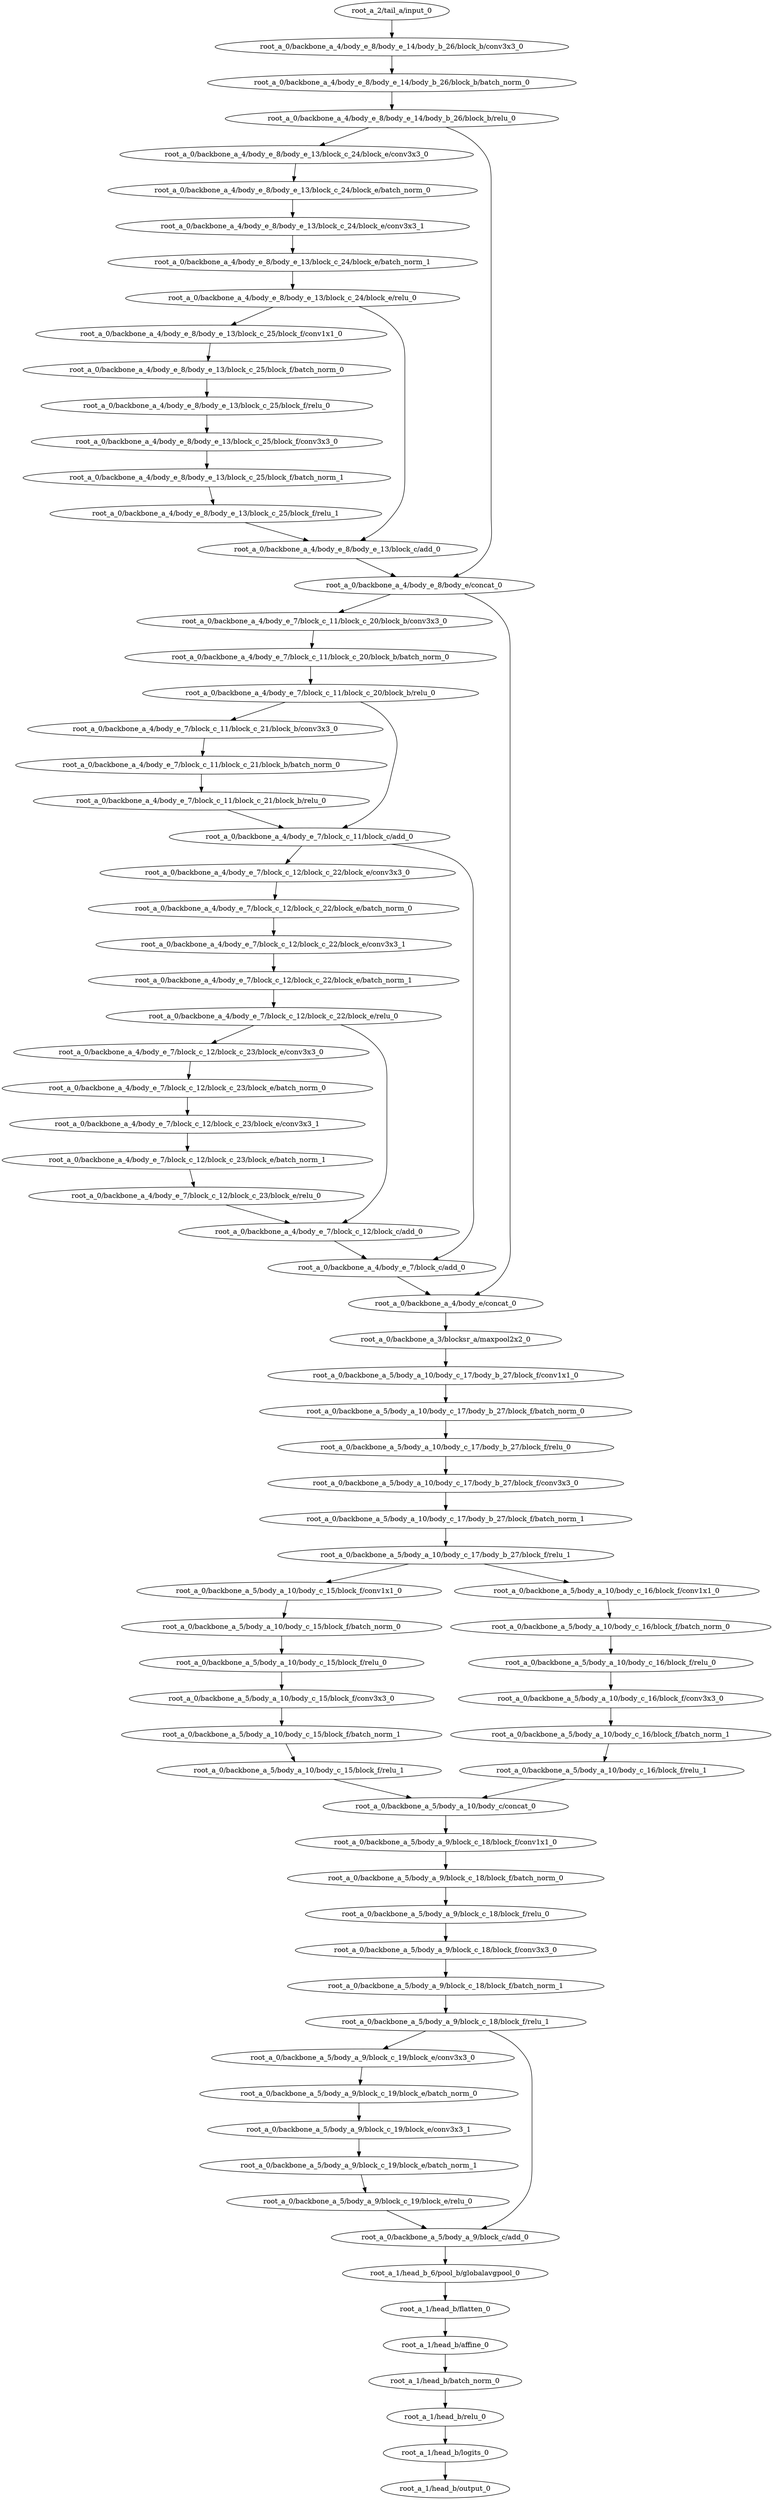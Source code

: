 digraph root_a {
	"root_a_2/tail_a/input_0"
	"root_a_0/backbone_a_4/body_e_8/body_e_14/body_b_26/block_b/conv3x3_0"
	"root_a_0/backbone_a_4/body_e_8/body_e_14/body_b_26/block_b/batch_norm_0"
	"root_a_0/backbone_a_4/body_e_8/body_e_14/body_b_26/block_b/relu_0"
	"root_a_0/backbone_a_4/body_e_8/body_e_13/block_c_24/block_e/conv3x3_0"
	"root_a_0/backbone_a_4/body_e_8/body_e_13/block_c_24/block_e/batch_norm_0"
	"root_a_0/backbone_a_4/body_e_8/body_e_13/block_c_24/block_e/conv3x3_1"
	"root_a_0/backbone_a_4/body_e_8/body_e_13/block_c_24/block_e/batch_norm_1"
	"root_a_0/backbone_a_4/body_e_8/body_e_13/block_c_24/block_e/relu_0"
	"root_a_0/backbone_a_4/body_e_8/body_e_13/block_c_25/block_f/conv1x1_0"
	"root_a_0/backbone_a_4/body_e_8/body_e_13/block_c_25/block_f/batch_norm_0"
	"root_a_0/backbone_a_4/body_e_8/body_e_13/block_c_25/block_f/relu_0"
	"root_a_0/backbone_a_4/body_e_8/body_e_13/block_c_25/block_f/conv3x3_0"
	"root_a_0/backbone_a_4/body_e_8/body_e_13/block_c_25/block_f/batch_norm_1"
	"root_a_0/backbone_a_4/body_e_8/body_e_13/block_c_25/block_f/relu_1"
	"root_a_0/backbone_a_4/body_e_8/body_e_13/block_c/add_0"
	"root_a_0/backbone_a_4/body_e_8/body_e/concat_0"
	"root_a_0/backbone_a_4/body_e_7/block_c_11/block_c_20/block_b/conv3x3_0"
	"root_a_0/backbone_a_4/body_e_7/block_c_11/block_c_20/block_b/batch_norm_0"
	"root_a_0/backbone_a_4/body_e_7/block_c_11/block_c_20/block_b/relu_0"
	"root_a_0/backbone_a_4/body_e_7/block_c_11/block_c_21/block_b/conv3x3_0"
	"root_a_0/backbone_a_4/body_e_7/block_c_11/block_c_21/block_b/batch_norm_0"
	"root_a_0/backbone_a_4/body_e_7/block_c_11/block_c_21/block_b/relu_0"
	"root_a_0/backbone_a_4/body_e_7/block_c_11/block_c/add_0"
	"root_a_0/backbone_a_4/body_e_7/block_c_12/block_c_22/block_e/conv3x3_0"
	"root_a_0/backbone_a_4/body_e_7/block_c_12/block_c_22/block_e/batch_norm_0"
	"root_a_0/backbone_a_4/body_e_7/block_c_12/block_c_22/block_e/conv3x3_1"
	"root_a_0/backbone_a_4/body_e_7/block_c_12/block_c_22/block_e/batch_norm_1"
	"root_a_0/backbone_a_4/body_e_7/block_c_12/block_c_22/block_e/relu_0"
	"root_a_0/backbone_a_4/body_e_7/block_c_12/block_c_23/block_e/conv3x3_0"
	"root_a_0/backbone_a_4/body_e_7/block_c_12/block_c_23/block_e/batch_norm_0"
	"root_a_0/backbone_a_4/body_e_7/block_c_12/block_c_23/block_e/conv3x3_1"
	"root_a_0/backbone_a_4/body_e_7/block_c_12/block_c_23/block_e/batch_norm_1"
	"root_a_0/backbone_a_4/body_e_7/block_c_12/block_c_23/block_e/relu_0"
	"root_a_0/backbone_a_4/body_e_7/block_c_12/block_c/add_0"
	"root_a_0/backbone_a_4/body_e_7/block_c/add_0"
	"root_a_0/backbone_a_4/body_e/concat_0"
	"root_a_0/backbone_a_3/blocksr_a/maxpool2x2_0"
	"root_a_0/backbone_a_5/body_a_10/body_c_17/body_b_27/block_f/conv1x1_0"
	"root_a_0/backbone_a_5/body_a_10/body_c_17/body_b_27/block_f/batch_norm_0"
	"root_a_0/backbone_a_5/body_a_10/body_c_17/body_b_27/block_f/relu_0"
	"root_a_0/backbone_a_5/body_a_10/body_c_17/body_b_27/block_f/conv3x3_0"
	"root_a_0/backbone_a_5/body_a_10/body_c_17/body_b_27/block_f/batch_norm_1"
	"root_a_0/backbone_a_5/body_a_10/body_c_17/body_b_27/block_f/relu_1"
	"root_a_0/backbone_a_5/body_a_10/body_c_15/block_f/conv1x1_0"
	"root_a_0/backbone_a_5/body_a_10/body_c_15/block_f/batch_norm_0"
	"root_a_0/backbone_a_5/body_a_10/body_c_15/block_f/relu_0"
	"root_a_0/backbone_a_5/body_a_10/body_c_15/block_f/conv3x3_0"
	"root_a_0/backbone_a_5/body_a_10/body_c_15/block_f/batch_norm_1"
	"root_a_0/backbone_a_5/body_a_10/body_c_15/block_f/relu_1"
	"root_a_0/backbone_a_5/body_a_10/body_c_16/block_f/conv1x1_0"
	"root_a_0/backbone_a_5/body_a_10/body_c_16/block_f/batch_norm_0"
	"root_a_0/backbone_a_5/body_a_10/body_c_16/block_f/relu_0"
	"root_a_0/backbone_a_5/body_a_10/body_c_16/block_f/conv3x3_0"
	"root_a_0/backbone_a_5/body_a_10/body_c_16/block_f/batch_norm_1"
	"root_a_0/backbone_a_5/body_a_10/body_c_16/block_f/relu_1"
	"root_a_0/backbone_a_5/body_a_10/body_c/concat_0"
	"root_a_0/backbone_a_5/body_a_9/block_c_18/block_f/conv1x1_0"
	"root_a_0/backbone_a_5/body_a_9/block_c_18/block_f/batch_norm_0"
	"root_a_0/backbone_a_5/body_a_9/block_c_18/block_f/relu_0"
	"root_a_0/backbone_a_5/body_a_9/block_c_18/block_f/conv3x3_0"
	"root_a_0/backbone_a_5/body_a_9/block_c_18/block_f/batch_norm_1"
	"root_a_0/backbone_a_5/body_a_9/block_c_18/block_f/relu_1"
	"root_a_0/backbone_a_5/body_a_9/block_c_19/block_e/conv3x3_0"
	"root_a_0/backbone_a_5/body_a_9/block_c_19/block_e/batch_norm_0"
	"root_a_0/backbone_a_5/body_a_9/block_c_19/block_e/conv3x3_1"
	"root_a_0/backbone_a_5/body_a_9/block_c_19/block_e/batch_norm_1"
	"root_a_0/backbone_a_5/body_a_9/block_c_19/block_e/relu_0"
	"root_a_0/backbone_a_5/body_a_9/block_c/add_0"
	"root_a_1/head_b_6/pool_b/globalavgpool_0"
	"root_a_1/head_b/flatten_0"
	"root_a_1/head_b/affine_0"
	"root_a_1/head_b/batch_norm_0"
	"root_a_1/head_b/relu_0"
	"root_a_1/head_b/logits_0"
	"root_a_1/head_b/output_0"

	"root_a_2/tail_a/input_0" -> "root_a_0/backbone_a_4/body_e_8/body_e_14/body_b_26/block_b/conv3x3_0"
	"root_a_0/backbone_a_4/body_e_8/body_e_14/body_b_26/block_b/conv3x3_0" -> "root_a_0/backbone_a_4/body_e_8/body_e_14/body_b_26/block_b/batch_norm_0"
	"root_a_0/backbone_a_4/body_e_8/body_e_14/body_b_26/block_b/batch_norm_0" -> "root_a_0/backbone_a_4/body_e_8/body_e_14/body_b_26/block_b/relu_0"
	"root_a_0/backbone_a_4/body_e_8/body_e_14/body_b_26/block_b/relu_0" -> "root_a_0/backbone_a_4/body_e_8/body_e_13/block_c_24/block_e/conv3x3_0"
	"root_a_0/backbone_a_4/body_e_8/body_e_13/block_c_24/block_e/conv3x3_0" -> "root_a_0/backbone_a_4/body_e_8/body_e_13/block_c_24/block_e/batch_norm_0"
	"root_a_0/backbone_a_4/body_e_8/body_e_13/block_c_24/block_e/batch_norm_0" -> "root_a_0/backbone_a_4/body_e_8/body_e_13/block_c_24/block_e/conv3x3_1"
	"root_a_0/backbone_a_4/body_e_8/body_e_13/block_c_24/block_e/conv3x3_1" -> "root_a_0/backbone_a_4/body_e_8/body_e_13/block_c_24/block_e/batch_norm_1"
	"root_a_0/backbone_a_4/body_e_8/body_e_13/block_c_24/block_e/batch_norm_1" -> "root_a_0/backbone_a_4/body_e_8/body_e_13/block_c_24/block_e/relu_0"
	"root_a_0/backbone_a_4/body_e_8/body_e_13/block_c_24/block_e/relu_0" -> "root_a_0/backbone_a_4/body_e_8/body_e_13/block_c_25/block_f/conv1x1_0"
	"root_a_0/backbone_a_4/body_e_8/body_e_13/block_c_25/block_f/conv1x1_0" -> "root_a_0/backbone_a_4/body_e_8/body_e_13/block_c_25/block_f/batch_norm_0"
	"root_a_0/backbone_a_4/body_e_8/body_e_13/block_c_25/block_f/batch_norm_0" -> "root_a_0/backbone_a_4/body_e_8/body_e_13/block_c_25/block_f/relu_0"
	"root_a_0/backbone_a_4/body_e_8/body_e_13/block_c_25/block_f/relu_0" -> "root_a_0/backbone_a_4/body_e_8/body_e_13/block_c_25/block_f/conv3x3_0"
	"root_a_0/backbone_a_4/body_e_8/body_e_13/block_c_25/block_f/conv3x3_0" -> "root_a_0/backbone_a_4/body_e_8/body_e_13/block_c_25/block_f/batch_norm_1"
	"root_a_0/backbone_a_4/body_e_8/body_e_13/block_c_25/block_f/batch_norm_1" -> "root_a_0/backbone_a_4/body_e_8/body_e_13/block_c_25/block_f/relu_1"
	"root_a_0/backbone_a_4/body_e_8/body_e_13/block_c_25/block_f/relu_1" -> "root_a_0/backbone_a_4/body_e_8/body_e_13/block_c/add_0"
	"root_a_0/backbone_a_4/body_e_8/body_e_13/block_c_24/block_e/relu_0" -> "root_a_0/backbone_a_4/body_e_8/body_e_13/block_c/add_0"
	"root_a_0/backbone_a_4/body_e_8/body_e_13/block_c/add_0" -> "root_a_0/backbone_a_4/body_e_8/body_e/concat_0"
	"root_a_0/backbone_a_4/body_e_8/body_e_14/body_b_26/block_b/relu_0" -> "root_a_0/backbone_a_4/body_e_8/body_e/concat_0"
	"root_a_0/backbone_a_4/body_e_8/body_e/concat_0" -> "root_a_0/backbone_a_4/body_e_7/block_c_11/block_c_20/block_b/conv3x3_0"
	"root_a_0/backbone_a_4/body_e_7/block_c_11/block_c_20/block_b/conv3x3_0" -> "root_a_0/backbone_a_4/body_e_7/block_c_11/block_c_20/block_b/batch_norm_0"
	"root_a_0/backbone_a_4/body_e_7/block_c_11/block_c_20/block_b/batch_norm_0" -> "root_a_0/backbone_a_4/body_e_7/block_c_11/block_c_20/block_b/relu_0"
	"root_a_0/backbone_a_4/body_e_7/block_c_11/block_c_20/block_b/relu_0" -> "root_a_0/backbone_a_4/body_e_7/block_c_11/block_c_21/block_b/conv3x3_0"
	"root_a_0/backbone_a_4/body_e_7/block_c_11/block_c_21/block_b/conv3x3_0" -> "root_a_0/backbone_a_4/body_e_7/block_c_11/block_c_21/block_b/batch_norm_0"
	"root_a_0/backbone_a_4/body_e_7/block_c_11/block_c_21/block_b/batch_norm_0" -> "root_a_0/backbone_a_4/body_e_7/block_c_11/block_c_21/block_b/relu_0"
	"root_a_0/backbone_a_4/body_e_7/block_c_11/block_c_21/block_b/relu_0" -> "root_a_0/backbone_a_4/body_e_7/block_c_11/block_c/add_0"
	"root_a_0/backbone_a_4/body_e_7/block_c_11/block_c_20/block_b/relu_0" -> "root_a_0/backbone_a_4/body_e_7/block_c_11/block_c/add_0"
	"root_a_0/backbone_a_4/body_e_7/block_c_11/block_c/add_0" -> "root_a_0/backbone_a_4/body_e_7/block_c_12/block_c_22/block_e/conv3x3_0"
	"root_a_0/backbone_a_4/body_e_7/block_c_12/block_c_22/block_e/conv3x3_0" -> "root_a_0/backbone_a_4/body_e_7/block_c_12/block_c_22/block_e/batch_norm_0"
	"root_a_0/backbone_a_4/body_e_7/block_c_12/block_c_22/block_e/batch_norm_0" -> "root_a_0/backbone_a_4/body_e_7/block_c_12/block_c_22/block_e/conv3x3_1"
	"root_a_0/backbone_a_4/body_e_7/block_c_12/block_c_22/block_e/conv3x3_1" -> "root_a_0/backbone_a_4/body_e_7/block_c_12/block_c_22/block_e/batch_norm_1"
	"root_a_0/backbone_a_4/body_e_7/block_c_12/block_c_22/block_e/batch_norm_1" -> "root_a_0/backbone_a_4/body_e_7/block_c_12/block_c_22/block_e/relu_0"
	"root_a_0/backbone_a_4/body_e_7/block_c_12/block_c_22/block_e/relu_0" -> "root_a_0/backbone_a_4/body_e_7/block_c_12/block_c_23/block_e/conv3x3_0"
	"root_a_0/backbone_a_4/body_e_7/block_c_12/block_c_23/block_e/conv3x3_0" -> "root_a_0/backbone_a_4/body_e_7/block_c_12/block_c_23/block_e/batch_norm_0"
	"root_a_0/backbone_a_4/body_e_7/block_c_12/block_c_23/block_e/batch_norm_0" -> "root_a_0/backbone_a_4/body_e_7/block_c_12/block_c_23/block_e/conv3x3_1"
	"root_a_0/backbone_a_4/body_e_7/block_c_12/block_c_23/block_e/conv3x3_1" -> "root_a_0/backbone_a_4/body_e_7/block_c_12/block_c_23/block_e/batch_norm_1"
	"root_a_0/backbone_a_4/body_e_7/block_c_12/block_c_23/block_e/batch_norm_1" -> "root_a_0/backbone_a_4/body_e_7/block_c_12/block_c_23/block_e/relu_0"
	"root_a_0/backbone_a_4/body_e_7/block_c_12/block_c_22/block_e/relu_0" -> "root_a_0/backbone_a_4/body_e_7/block_c_12/block_c/add_0"
	"root_a_0/backbone_a_4/body_e_7/block_c_12/block_c_23/block_e/relu_0" -> "root_a_0/backbone_a_4/body_e_7/block_c_12/block_c/add_0"
	"root_a_0/backbone_a_4/body_e_7/block_c_11/block_c/add_0" -> "root_a_0/backbone_a_4/body_e_7/block_c/add_0"
	"root_a_0/backbone_a_4/body_e_7/block_c_12/block_c/add_0" -> "root_a_0/backbone_a_4/body_e_7/block_c/add_0"
	"root_a_0/backbone_a_4/body_e_7/block_c/add_0" -> "root_a_0/backbone_a_4/body_e/concat_0"
	"root_a_0/backbone_a_4/body_e_8/body_e/concat_0" -> "root_a_0/backbone_a_4/body_e/concat_0"
	"root_a_0/backbone_a_4/body_e/concat_0" -> "root_a_0/backbone_a_3/blocksr_a/maxpool2x2_0"
	"root_a_0/backbone_a_3/blocksr_a/maxpool2x2_0" -> "root_a_0/backbone_a_5/body_a_10/body_c_17/body_b_27/block_f/conv1x1_0"
	"root_a_0/backbone_a_5/body_a_10/body_c_17/body_b_27/block_f/conv1x1_0" -> "root_a_0/backbone_a_5/body_a_10/body_c_17/body_b_27/block_f/batch_norm_0"
	"root_a_0/backbone_a_5/body_a_10/body_c_17/body_b_27/block_f/batch_norm_0" -> "root_a_0/backbone_a_5/body_a_10/body_c_17/body_b_27/block_f/relu_0"
	"root_a_0/backbone_a_5/body_a_10/body_c_17/body_b_27/block_f/relu_0" -> "root_a_0/backbone_a_5/body_a_10/body_c_17/body_b_27/block_f/conv3x3_0"
	"root_a_0/backbone_a_5/body_a_10/body_c_17/body_b_27/block_f/conv3x3_0" -> "root_a_0/backbone_a_5/body_a_10/body_c_17/body_b_27/block_f/batch_norm_1"
	"root_a_0/backbone_a_5/body_a_10/body_c_17/body_b_27/block_f/batch_norm_1" -> "root_a_0/backbone_a_5/body_a_10/body_c_17/body_b_27/block_f/relu_1"
	"root_a_0/backbone_a_5/body_a_10/body_c_17/body_b_27/block_f/relu_1" -> "root_a_0/backbone_a_5/body_a_10/body_c_15/block_f/conv1x1_0"
	"root_a_0/backbone_a_5/body_a_10/body_c_15/block_f/conv1x1_0" -> "root_a_0/backbone_a_5/body_a_10/body_c_15/block_f/batch_norm_0"
	"root_a_0/backbone_a_5/body_a_10/body_c_15/block_f/batch_norm_0" -> "root_a_0/backbone_a_5/body_a_10/body_c_15/block_f/relu_0"
	"root_a_0/backbone_a_5/body_a_10/body_c_15/block_f/relu_0" -> "root_a_0/backbone_a_5/body_a_10/body_c_15/block_f/conv3x3_0"
	"root_a_0/backbone_a_5/body_a_10/body_c_15/block_f/conv3x3_0" -> "root_a_0/backbone_a_5/body_a_10/body_c_15/block_f/batch_norm_1"
	"root_a_0/backbone_a_5/body_a_10/body_c_15/block_f/batch_norm_1" -> "root_a_0/backbone_a_5/body_a_10/body_c_15/block_f/relu_1"
	"root_a_0/backbone_a_5/body_a_10/body_c_17/body_b_27/block_f/relu_1" -> "root_a_0/backbone_a_5/body_a_10/body_c_16/block_f/conv1x1_0"
	"root_a_0/backbone_a_5/body_a_10/body_c_16/block_f/conv1x1_0" -> "root_a_0/backbone_a_5/body_a_10/body_c_16/block_f/batch_norm_0"
	"root_a_0/backbone_a_5/body_a_10/body_c_16/block_f/batch_norm_0" -> "root_a_0/backbone_a_5/body_a_10/body_c_16/block_f/relu_0"
	"root_a_0/backbone_a_5/body_a_10/body_c_16/block_f/relu_0" -> "root_a_0/backbone_a_5/body_a_10/body_c_16/block_f/conv3x3_0"
	"root_a_0/backbone_a_5/body_a_10/body_c_16/block_f/conv3x3_0" -> "root_a_0/backbone_a_5/body_a_10/body_c_16/block_f/batch_norm_1"
	"root_a_0/backbone_a_5/body_a_10/body_c_16/block_f/batch_norm_1" -> "root_a_0/backbone_a_5/body_a_10/body_c_16/block_f/relu_1"
	"root_a_0/backbone_a_5/body_a_10/body_c_15/block_f/relu_1" -> "root_a_0/backbone_a_5/body_a_10/body_c/concat_0"
	"root_a_0/backbone_a_5/body_a_10/body_c_16/block_f/relu_1" -> "root_a_0/backbone_a_5/body_a_10/body_c/concat_0"
	"root_a_0/backbone_a_5/body_a_10/body_c/concat_0" -> "root_a_0/backbone_a_5/body_a_9/block_c_18/block_f/conv1x1_0"
	"root_a_0/backbone_a_5/body_a_9/block_c_18/block_f/conv1x1_0" -> "root_a_0/backbone_a_5/body_a_9/block_c_18/block_f/batch_norm_0"
	"root_a_0/backbone_a_5/body_a_9/block_c_18/block_f/batch_norm_0" -> "root_a_0/backbone_a_5/body_a_9/block_c_18/block_f/relu_0"
	"root_a_0/backbone_a_5/body_a_9/block_c_18/block_f/relu_0" -> "root_a_0/backbone_a_5/body_a_9/block_c_18/block_f/conv3x3_0"
	"root_a_0/backbone_a_5/body_a_9/block_c_18/block_f/conv3x3_0" -> "root_a_0/backbone_a_5/body_a_9/block_c_18/block_f/batch_norm_1"
	"root_a_0/backbone_a_5/body_a_9/block_c_18/block_f/batch_norm_1" -> "root_a_0/backbone_a_5/body_a_9/block_c_18/block_f/relu_1"
	"root_a_0/backbone_a_5/body_a_9/block_c_18/block_f/relu_1" -> "root_a_0/backbone_a_5/body_a_9/block_c_19/block_e/conv3x3_0"
	"root_a_0/backbone_a_5/body_a_9/block_c_19/block_e/conv3x3_0" -> "root_a_0/backbone_a_5/body_a_9/block_c_19/block_e/batch_norm_0"
	"root_a_0/backbone_a_5/body_a_9/block_c_19/block_e/batch_norm_0" -> "root_a_0/backbone_a_5/body_a_9/block_c_19/block_e/conv3x3_1"
	"root_a_0/backbone_a_5/body_a_9/block_c_19/block_e/conv3x3_1" -> "root_a_0/backbone_a_5/body_a_9/block_c_19/block_e/batch_norm_1"
	"root_a_0/backbone_a_5/body_a_9/block_c_19/block_e/batch_norm_1" -> "root_a_0/backbone_a_5/body_a_9/block_c_19/block_e/relu_0"
	"root_a_0/backbone_a_5/body_a_9/block_c_19/block_e/relu_0" -> "root_a_0/backbone_a_5/body_a_9/block_c/add_0"
	"root_a_0/backbone_a_5/body_a_9/block_c_18/block_f/relu_1" -> "root_a_0/backbone_a_5/body_a_9/block_c/add_0"
	"root_a_0/backbone_a_5/body_a_9/block_c/add_0" -> "root_a_1/head_b_6/pool_b/globalavgpool_0"
	"root_a_1/head_b_6/pool_b/globalavgpool_0" -> "root_a_1/head_b/flatten_0"
	"root_a_1/head_b/flatten_0" -> "root_a_1/head_b/affine_0"
	"root_a_1/head_b/affine_0" -> "root_a_1/head_b/batch_norm_0"
	"root_a_1/head_b/batch_norm_0" -> "root_a_1/head_b/relu_0"
	"root_a_1/head_b/relu_0" -> "root_a_1/head_b/logits_0"
	"root_a_1/head_b/logits_0" -> "root_a_1/head_b/output_0"

}